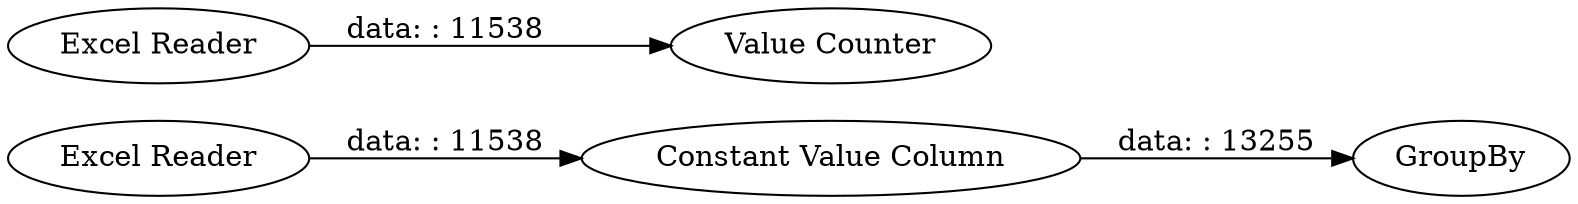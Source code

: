 digraph {
	"-7355203933445205471_77" [label="Excel Reader"]
	"-7355203933445205471_158" [label=GroupBy]
	"-7355203933445205471_159" [label="Excel Reader"]
	"-7355203933445205471_1" [label="Value Counter"]
	"-7355203933445205471_157" [label="Constant Value Column"]
	"-7355203933445205471_77" -> "-7355203933445205471_157" [label="data: : 11538"]
	"-7355203933445205471_159" -> "-7355203933445205471_1" [label="data: : 11538"]
	"-7355203933445205471_157" -> "-7355203933445205471_158" [label="data: : 13255"]
	rankdir=LR
}
